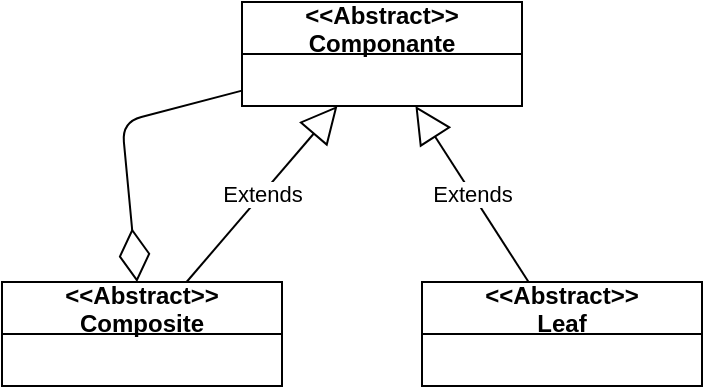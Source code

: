 <mxfile version="13.7.7" type="github">
  <diagram id="5zUBm7oEcaPHrUG3NYer" name="Page-1">
    <mxGraphModel dx="452" dy="740" grid="1" gridSize="10" guides="1" tooltips="1" connect="1" arrows="1" fold="1" page="1" pageScale="1" pageWidth="850" pageHeight="1100" math="0" shadow="0">
      <root>
        <mxCell id="0" />
        <mxCell id="1" parent="0" />
        <mxCell id="i0EED8YwrmaSVe-sY91Q-1" value="&lt;&lt;Abstract&gt;&gt;&#xa;Componante" style="swimlane;fontStyle=1;childLayout=stackLayout;horizontal=1;startSize=26;fillColor=none;horizontalStack=0;resizeParent=1;resizeParentMax=0;resizeLast=0;collapsible=1;marginBottom=0;" vertex="1" parent="1">
          <mxGeometry x="140" y="230" width="140" height="52" as="geometry" />
        </mxCell>
        <mxCell id="i0EED8YwrmaSVe-sY91Q-7" value="Extends" style="endArrow=block;endSize=16;endFill=0;html=1;" edge="1" parent="1" source="i0EED8YwrmaSVe-sY91Q-5" target="i0EED8YwrmaSVe-sY91Q-1">
          <mxGeometry width="160" relative="1" as="geometry">
            <mxPoint x="110" y="310" as="sourcePoint" />
            <mxPoint x="270" y="310" as="targetPoint" />
          </mxGeometry>
        </mxCell>
        <mxCell id="i0EED8YwrmaSVe-sY91Q-10" value="Extends" style="endArrow=block;endSize=16;endFill=0;html=1;" edge="1" parent="1" source="i0EED8YwrmaSVe-sY91Q-8" target="i0EED8YwrmaSVe-sY91Q-1">
          <mxGeometry width="160" relative="1" as="geometry">
            <mxPoint x="220" y="390" as="sourcePoint" />
            <mxPoint x="220" y="292" as="targetPoint" />
          </mxGeometry>
        </mxCell>
        <mxCell id="i0EED8YwrmaSVe-sY91Q-5" value="&lt;&lt;Abstract&gt;&gt;&#xa;Composite" style="swimlane;fontStyle=1;childLayout=stackLayout;horizontal=1;startSize=26;fillColor=none;horizontalStack=0;resizeParent=1;resizeParentMax=0;resizeLast=0;collapsible=1;marginBottom=0;" vertex="1" parent="1">
          <mxGeometry x="20" y="370" width="140" height="52" as="geometry" />
        </mxCell>
        <mxCell id="i0EED8YwrmaSVe-sY91Q-8" value="&lt;&lt;Abstract&gt;&gt;&#xa;Leaf" style="swimlane;fontStyle=1;childLayout=stackLayout;horizontal=1;startSize=26;fillColor=none;horizontalStack=0;resizeParent=1;resizeParentMax=0;resizeLast=0;collapsible=1;marginBottom=0;" vertex="1" parent="1">
          <mxGeometry x="230" y="370" width="140" height="52" as="geometry" />
        </mxCell>
        <mxCell id="i0EED8YwrmaSVe-sY91Q-11" value="" style="endArrow=diamondThin;endFill=0;endSize=24;html=1;" edge="1" parent="1" source="i0EED8YwrmaSVe-sY91Q-1" target="i0EED8YwrmaSVe-sY91Q-5">
          <mxGeometry width="160" relative="1" as="geometry">
            <mxPoint x="60" y="180" as="sourcePoint" />
            <mxPoint x="160" y="260" as="targetPoint" />
            <Array as="points">
              <mxPoint x="80" y="290" />
            </Array>
          </mxGeometry>
        </mxCell>
      </root>
    </mxGraphModel>
  </diagram>
</mxfile>
